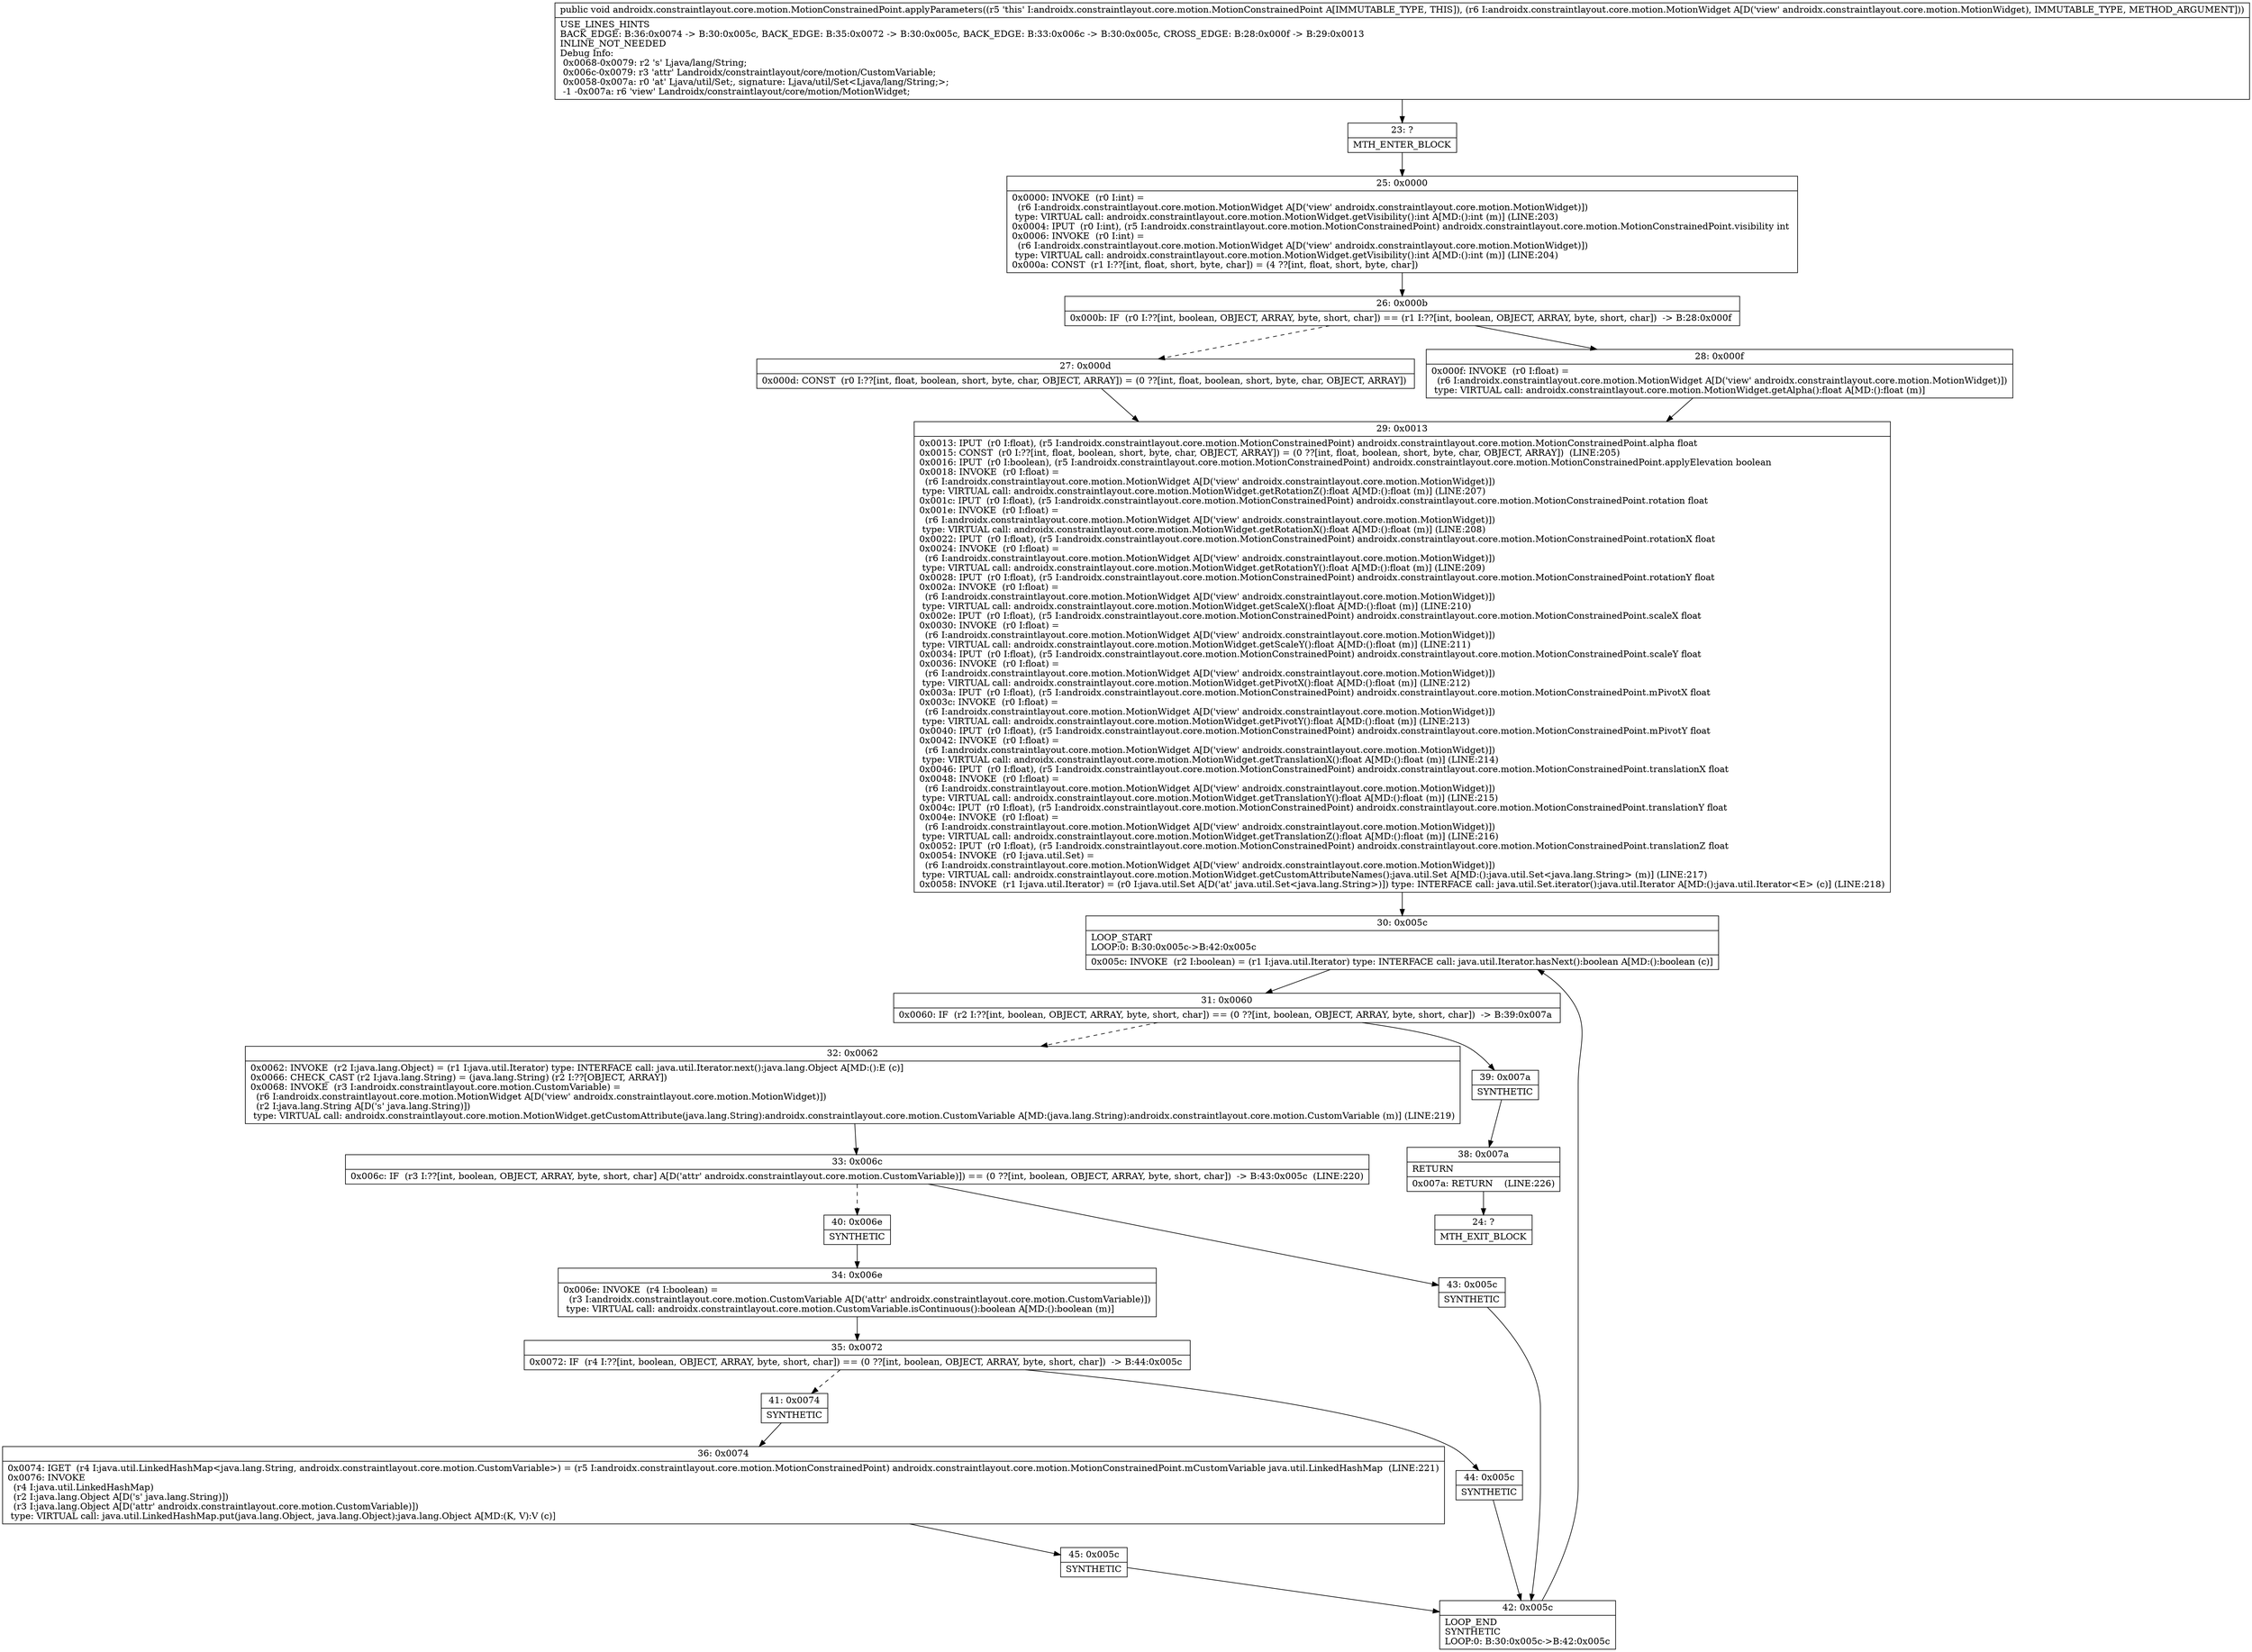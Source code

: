 digraph "CFG forandroidx.constraintlayout.core.motion.MotionConstrainedPoint.applyParameters(Landroidx\/constraintlayout\/core\/motion\/MotionWidget;)V" {
Node_23 [shape=record,label="{23\:\ ?|MTH_ENTER_BLOCK\l}"];
Node_25 [shape=record,label="{25\:\ 0x0000|0x0000: INVOKE  (r0 I:int) = \l  (r6 I:androidx.constraintlayout.core.motion.MotionWidget A[D('view' androidx.constraintlayout.core.motion.MotionWidget)])\l type: VIRTUAL call: androidx.constraintlayout.core.motion.MotionWidget.getVisibility():int A[MD:():int (m)] (LINE:203)\l0x0004: IPUT  (r0 I:int), (r5 I:androidx.constraintlayout.core.motion.MotionConstrainedPoint) androidx.constraintlayout.core.motion.MotionConstrainedPoint.visibility int \l0x0006: INVOKE  (r0 I:int) = \l  (r6 I:androidx.constraintlayout.core.motion.MotionWidget A[D('view' androidx.constraintlayout.core.motion.MotionWidget)])\l type: VIRTUAL call: androidx.constraintlayout.core.motion.MotionWidget.getVisibility():int A[MD:():int (m)] (LINE:204)\l0x000a: CONST  (r1 I:??[int, float, short, byte, char]) = (4 ??[int, float, short, byte, char]) \l}"];
Node_26 [shape=record,label="{26\:\ 0x000b|0x000b: IF  (r0 I:??[int, boolean, OBJECT, ARRAY, byte, short, char]) == (r1 I:??[int, boolean, OBJECT, ARRAY, byte, short, char])  \-\> B:28:0x000f \l}"];
Node_27 [shape=record,label="{27\:\ 0x000d|0x000d: CONST  (r0 I:??[int, float, boolean, short, byte, char, OBJECT, ARRAY]) = (0 ??[int, float, boolean, short, byte, char, OBJECT, ARRAY]) \l}"];
Node_29 [shape=record,label="{29\:\ 0x0013|0x0013: IPUT  (r0 I:float), (r5 I:androidx.constraintlayout.core.motion.MotionConstrainedPoint) androidx.constraintlayout.core.motion.MotionConstrainedPoint.alpha float \l0x0015: CONST  (r0 I:??[int, float, boolean, short, byte, char, OBJECT, ARRAY]) = (0 ??[int, float, boolean, short, byte, char, OBJECT, ARRAY])  (LINE:205)\l0x0016: IPUT  (r0 I:boolean), (r5 I:androidx.constraintlayout.core.motion.MotionConstrainedPoint) androidx.constraintlayout.core.motion.MotionConstrainedPoint.applyElevation boolean \l0x0018: INVOKE  (r0 I:float) = \l  (r6 I:androidx.constraintlayout.core.motion.MotionWidget A[D('view' androidx.constraintlayout.core.motion.MotionWidget)])\l type: VIRTUAL call: androidx.constraintlayout.core.motion.MotionWidget.getRotationZ():float A[MD:():float (m)] (LINE:207)\l0x001c: IPUT  (r0 I:float), (r5 I:androidx.constraintlayout.core.motion.MotionConstrainedPoint) androidx.constraintlayout.core.motion.MotionConstrainedPoint.rotation float \l0x001e: INVOKE  (r0 I:float) = \l  (r6 I:androidx.constraintlayout.core.motion.MotionWidget A[D('view' androidx.constraintlayout.core.motion.MotionWidget)])\l type: VIRTUAL call: androidx.constraintlayout.core.motion.MotionWidget.getRotationX():float A[MD:():float (m)] (LINE:208)\l0x0022: IPUT  (r0 I:float), (r5 I:androidx.constraintlayout.core.motion.MotionConstrainedPoint) androidx.constraintlayout.core.motion.MotionConstrainedPoint.rotationX float \l0x0024: INVOKE  (r0 I:float) = \l  (r6 I:androidx.constraintlayout.core.motion.MotionWidget A[D('view' androidx.constraintlayout.core.motion.MotionWidget)])\l type: VIRTUAL call: androidx.constraintlayout.core.motion.MotionWidget.getRotationY():float A[MD:():float (m)] (LINE:209)\l0x0028: IPUT  (r0 I:float), (r5 I:androidx.constraintlayout.core.motion.MotionConstrainedPoint) androidx.constraintlayout.core.motion.MotionConstrainedPoint.rotationY float \l0x002a: INVOKE  (r0 I:float) = \l  (r6 I:androidx.constraintlayout.core.motion.MotionWidget A[D('view' androidx.constraintlayout.core.motion.MotionWidget)])\l type: VIRTUAL call: androidx.constraintlayout.core.motion.MotionWidget.getScaleX():float A[MD:():float (m)] (LINE:210)\l0x002e: IPUT  (r0 I:float), (r5 I:androidx.constraintlayout.core.motion.MotionConstrainedPoint) androidx.constraintlayout.core.motion.MotionConstrainedPoint.scaleX float \l0x0030: INVOKE  (r0 I:float) = \l  (r6 I:androidx.constraintlayout.core.motion.MotionWidget A[D('view' androidx.constraintlayout.core.motion.MotionWidget)])\l type: VIRTUAL call: androidx.constraintlayout.core.motion.MotionWidget.getScaleY():float A[MD:():float (m)] (LINE:211)\l0x0034: IPUT  (r0 I:float), (r5 I:androidx.constraintlayout.core.motion.MotionConstrainedPoint) androidx.constraintlayout.core.motion.MotionConstrainedPoint.scaleY float \l0x0036: INVOKE  (r0 I:float) = \l  (r6 I:androidx.constraintlayout.core.motion.MotionWidget A[D('view' androidx.constraintlayout.core.motion.MotionWidget)])\l type: VIRTUAL call: androidx.constraintlayout.core.motion.MotionWidget.getPivotX():float A[MD:():float (m)] (LINE:212)\l0x003a: IPUT  (r0 I:float), (r5 I:androidx.constraintlayout.core.motion.MotionConstrainedPoint) androidx.constraintlayout.core.motion.MotionConstrainedPoint.mPivotX float \l0x003c: INVOKE  (r0 I:float) = \l  (r6 I:androidx.constraintlayout.core.motion.MotionWidget A[D('view' androidx.constraintlayout.core.motion.MotionWidget)])\l type: VIRTUAL call: androidx.constraintlayout.core.motion.MotionWidget.getPivotY():float A[MD:():float (m)] (LINE:213)\l0x0040: IPUT  (r0 I:float), (r5 I:androidx.constraintlayout.core.motion.MotionConstrainedPoint) androidx.constraintlayout.core.motion.MotionConstrainedPoint.mPivotY float \l0x0042: INVOKE  (r0 I:float) = \l  (r6 I:androidx.constraintlayout.core.motion.MotionWidget A[D('view' androidx.constraintlayout.core.motion.MotionWidget)])\l type: VIRTUAL call: androidx.constraintlayout.core.motion.MotionWidget.getTranslationX():float A[MD:():float (m)] (LINE:214)\l0x0046: IPUT  (r0 I:float), (r5 I:androidx.constraintlayout.core.motion.MotionConstrainedPoint) androidx.constraintlayout.core.motion.MotionConstrainedPoint.translationX float \l0x0048: INVOKE  (r0 I:float) = \l  (r6 I:androidx.constraintlayout.core.motion.MotionWidget A[D('view' androidx.constraintlayout.core.motion.MotionWidget)])\l type: VIRTUAL call: androidx.constraintlayout.core.motion.MotionWidget.getTranslationY():float A[MD:():float (m)] (LINE:215)\l0x004c: IPUT  (r0 I:float), (r5 I:androidx.constraintlayout.core.motion.MotionConstrainedPoint) androidx.constraintlayout.core.motion.MotionConstrainedPoint.translationY float \l0x004e: INVOKE  (r0 I:float) = \l  (r6 I:androidx.constraintlayout.core.motion.MotionWidget A[D('view' androidx.constraintlayout.core.motion.MotionWidget)])\l type: VIRTUAL call: androidx.constraintlayout.core.motion.MotionWidget.getTranslationZ():float A[MD:():float (m)] (LINE:216)\l0x0052: IPUT  (r0 I:float), (r5 I:androidx.constraintlayout.core.motion.MotionConstrainedPoint) androidx.constraintlayout.core.motion.MotionConstrainedPoint.translationZ float \l0x0054: INVOKE  (r0 I:java.util.Set) = \l  (r6 I:androidx.constraintlayout.core.motion.MotionWidget A[D('view' androidx.constraintlayout.core.motion.MotionWidget)])\l type: VIRTUAL call: androidx.constraintlayout.core.motion.MotionWidget.getCustomAttributeNames():java.util.Set A[MD:():java.util.Set\<java.lang.String\> (m)] (LINE:217)\l0x0058: INVOKE  (r1 I:java.util.Iterator) = (r0 I:java.util.Set A[D('at' java.util.Set\<java.lang.String\>)]) type: INTERFACE call: java.util.Set.iterator():java.util.Iterator A[MD:():java.util.Iterator\<E\> (c)] (LINE:218)\l}"];
Node_30 [shape=record,label="{30\:\ 0x005c|LOOP_START\lLOOP:0: B:30:0x005c\-\>B:42:0x005c\l|0x005c: INVOKE  (r2 I:boolean) = (r1 I:java.util.Iterator) type: INTERFACE call: java.util.Iterator.hasNext():boolean A[MD:():boolean (c)]\l}"];
Node_31 [shape=record,label="{31\:\ 0x0060|0x0060: IF  (r2 I:??[int, boolean, OBJECT, ARRAY, byte, short, char]) == (0 ??[int, boolean, OBJECT, ARRAY, byte, short, char])  \-\> B:39:0x007a \l}"];
Node_32 [shape=record,label="{32\:\ 0x0062|0x0062: INVOKE  (r2 I:java.lang.Object) = (r1 I:java.util.Iterator) type: INTERFACE call: java.util.Iterator.next():java.lang.Object A[MD:():E (c)]\l0x0066: CHECK_CAST (r2 I:java.lang.String) = (java.lang.String) (r2 I:??[OBJECT, ARRAY]) \l0x0068: INVOKE  (r3 I:androidx.constraintlayout.core.motion.CustomVariable) = \l  (r6 I:androidx.constraintlayout.core.motion.MotionWidget A[D('view' androidx.constraintlayout.core.motion.MotionWidget)])\l  (r2 I:java.lang.String A[D('s' java.lang.String)])\l type: VIRTUAL call: androidx.constraintlayout.core.motion.MotionWidget.getCustomAttribute(java.lang.String):androidx.constraintlayout.core.motion.CustomVariable A[MD:(java.lang.String):androidx.constraintlayout.core.motion.CustomVariable (m)] (LINE:219)\l}"];
Node_33 [shape=record,label="{33\:\ 0x006c|0x006c: IF  (r3 I:??[int, boolean, OBJECT, ARRAY, byte, short, char] A[D('attr' androidx.constraintlayout.core.motion.CustomVariable)]) == (0 ??[int, boolean, OBJECT, ARRAY, byte, short, char])  \-\> B:43:0x005c  (LINE:220)\l}"];
Node_40 [shape=record,label="{40\:\ 0x006e|SYNTHETIC\l}"];
Node_34 [shape=record,label="{34\:\ 0x006e|0x006e: INVOKE  (r4 I:boolean) = \l  (r3 I:androidx.constraintlayout.core.motion.CustomVariable A[D('attr' androidx.constraintlayout.core.motion.CustomVariable)])\l type: VIRTUAL call: androidx.constraintlayout.core.motion.CustomVariable.isContinuous():boolean A[MD:():boolean (m)]\l}"];
Node_35 [shape=record,label="{35\:\ 0x0072|0x0072: IF  (r4 I:??[int, boolean, OBJECT, ARRAY, byte, short, char]) == (0 ??[int, boolean, OBJECT, ARRAY, byte, short, char])  \-\> B:44:0x005c \l}"];
Node_41 [shape=record,label="{41\:\ 0x0074|SYNTHETIC\l}"];
Node_36 [shape=record,label="{36\:\ 0x0074|0x0074: IGET  (r4 I:java.util.LinkedHashMap\<java.lang.String, androidx.constraintlayout.core.motion.CustomVariable\>) = (r5 I:androidx.constraintlayout.core.motion.MotionConstrainedPoint) androidx.constraintlayout.core.motion.MotionConstrainedPoint.mCustomVariable java.util.LinkedHashMap  (LINE:221)\l0x0076: INVOKE  \l  (r4 I:java.util.LinkedHashMap)\l  (r2 I:java.lang.Object A[D('s' java.lang.String)])\l  (r3 I:java.lang.Object A[D('attr' androidx.constraintlayout.core.motion.CustomVariable)])\l type: VIRTUAL call: java.util.LinkedHashMap.put(java.lang.Object, java.lang.Object):java.lang.Object A[MD:(K, V):V (c)]\l}"];
Node_45 [shape=record,label="{45\:\ 0x005c|SYNTHETIC\l}"];
Node_42 [shape=record,label="{42\:\ 0x005c|LOOP_END\lSYNTHETIC\lLOOP:0: B:30:0x005c\-\>B:42:0x005c\l}"];
Node_44 [shape=record,label="{44\:\ 0x005c|SYNTHETIC\l}"];
Node_43 [shape=record,label="{43\:\ 0x005c|SYNTHETIC\l}"];
Node_39 [shape=record,label="{39\:\ 0x007a|SYNTHETIC\l}"];
Node_38 [shape=record,label="{38\:\ 0x007a|RETURN\l|0x007a: RETURN    (LINE:226)\l}"];
Node_24 [shape=record,label="{24\:\ ?|MTH_EXIT_BLOCK\l}"];
Node_28 [shape=record,label="{28\:\ 0x000f|0x000f: INVOKE  (r0 I:float) = \l  (r6 I:androidx.constraintlayout.core.motion.MotionWidget A[D('view' androidx.constraintlayout.core.motion.MotionWidget)])\l type: VIRTUAL call: androidx.constraintlayout.core.motion.MotionWidget.getAlpha():float A[MD:():float (m)]\l}"];
MethodNode[shape=record,label="{public void androidx.constraintlayout.core.motion.MotionConstrainedPoint.applyParameters((r5 'this' I:androidx.constraintlayout.core.motion.MotionConstrainedPoint A[IMMUTABLE_TYPE, THIS]), (r6 I:androidx.constraintlayout.core.motion.MotionWidget A[D('view' androidx.constraintlayout.core.motion.MotionWidget), IMMUTABLE_TYPE, METHOD_ARGUMENT]))  | USE_LINES_HINTS\lBACK_EDGE: B:36:0x0074 \-\> B:30:0x005c, BACK_EDGE: B:35:0x0072 \-\> B:30:0x005c, BACK_EDGE: B:33:0x006c \-\> B:30:0x005c, CROSS_EDGE: B:28:0x000f \-\> B:29:0x0013\lINLINE_NOT_NEEDED\lDebug Info:\l  0x0068\-0x0079: r2 's' Ljava\/lang\/String;\l  0x006c\-0x0079: r3 'attr' Landroidx\/constraintlayout\/core\/motion\/CustomVariable;\l  0x0058\-0x007a: r0 'at' Ljava\/util\/Set;, signature: Ljava\/util\/Set\<Ljava\/lang\/String;\>;\l  \-1 \-0x007a: r6 'view' Landroidx\/constraintlayout\/core\/motion\/MotionWidget;\l}"];
MethodNode -> Node_23;Node_23 -> Node_25;
Node_25 -> Node_26;
Node_26 -> Node_27[style=dashed];
Node_26 -> Node_28;
Node_27 -> Node_29;
Node_29 -> Node_30;
Node_30 -> Node_31;
Node_31 -> Node_32[style=dashed];
Node_31 -> Node_39;
Node_32 -> Node_33;
Node_33 -> Node_40[style=dashed];
Node_33 -> Node_43;
Node_40 -> Node_34;
Node_34 -> Node_35;
Node_35 -> Node_41[style=dashed];
Node_35 -> Node_44;
Node_41 -> Node_36;
Node_36 -> Node_45;
Node_45 -> Node_42;
Node_42 -> Node_30;
Node_44 -> Node_42;
Node_43 -> Node_42;
Node_39 -> Node_38;
Node_38 -> Node_24;
Node_28 -> Node_29;
}

